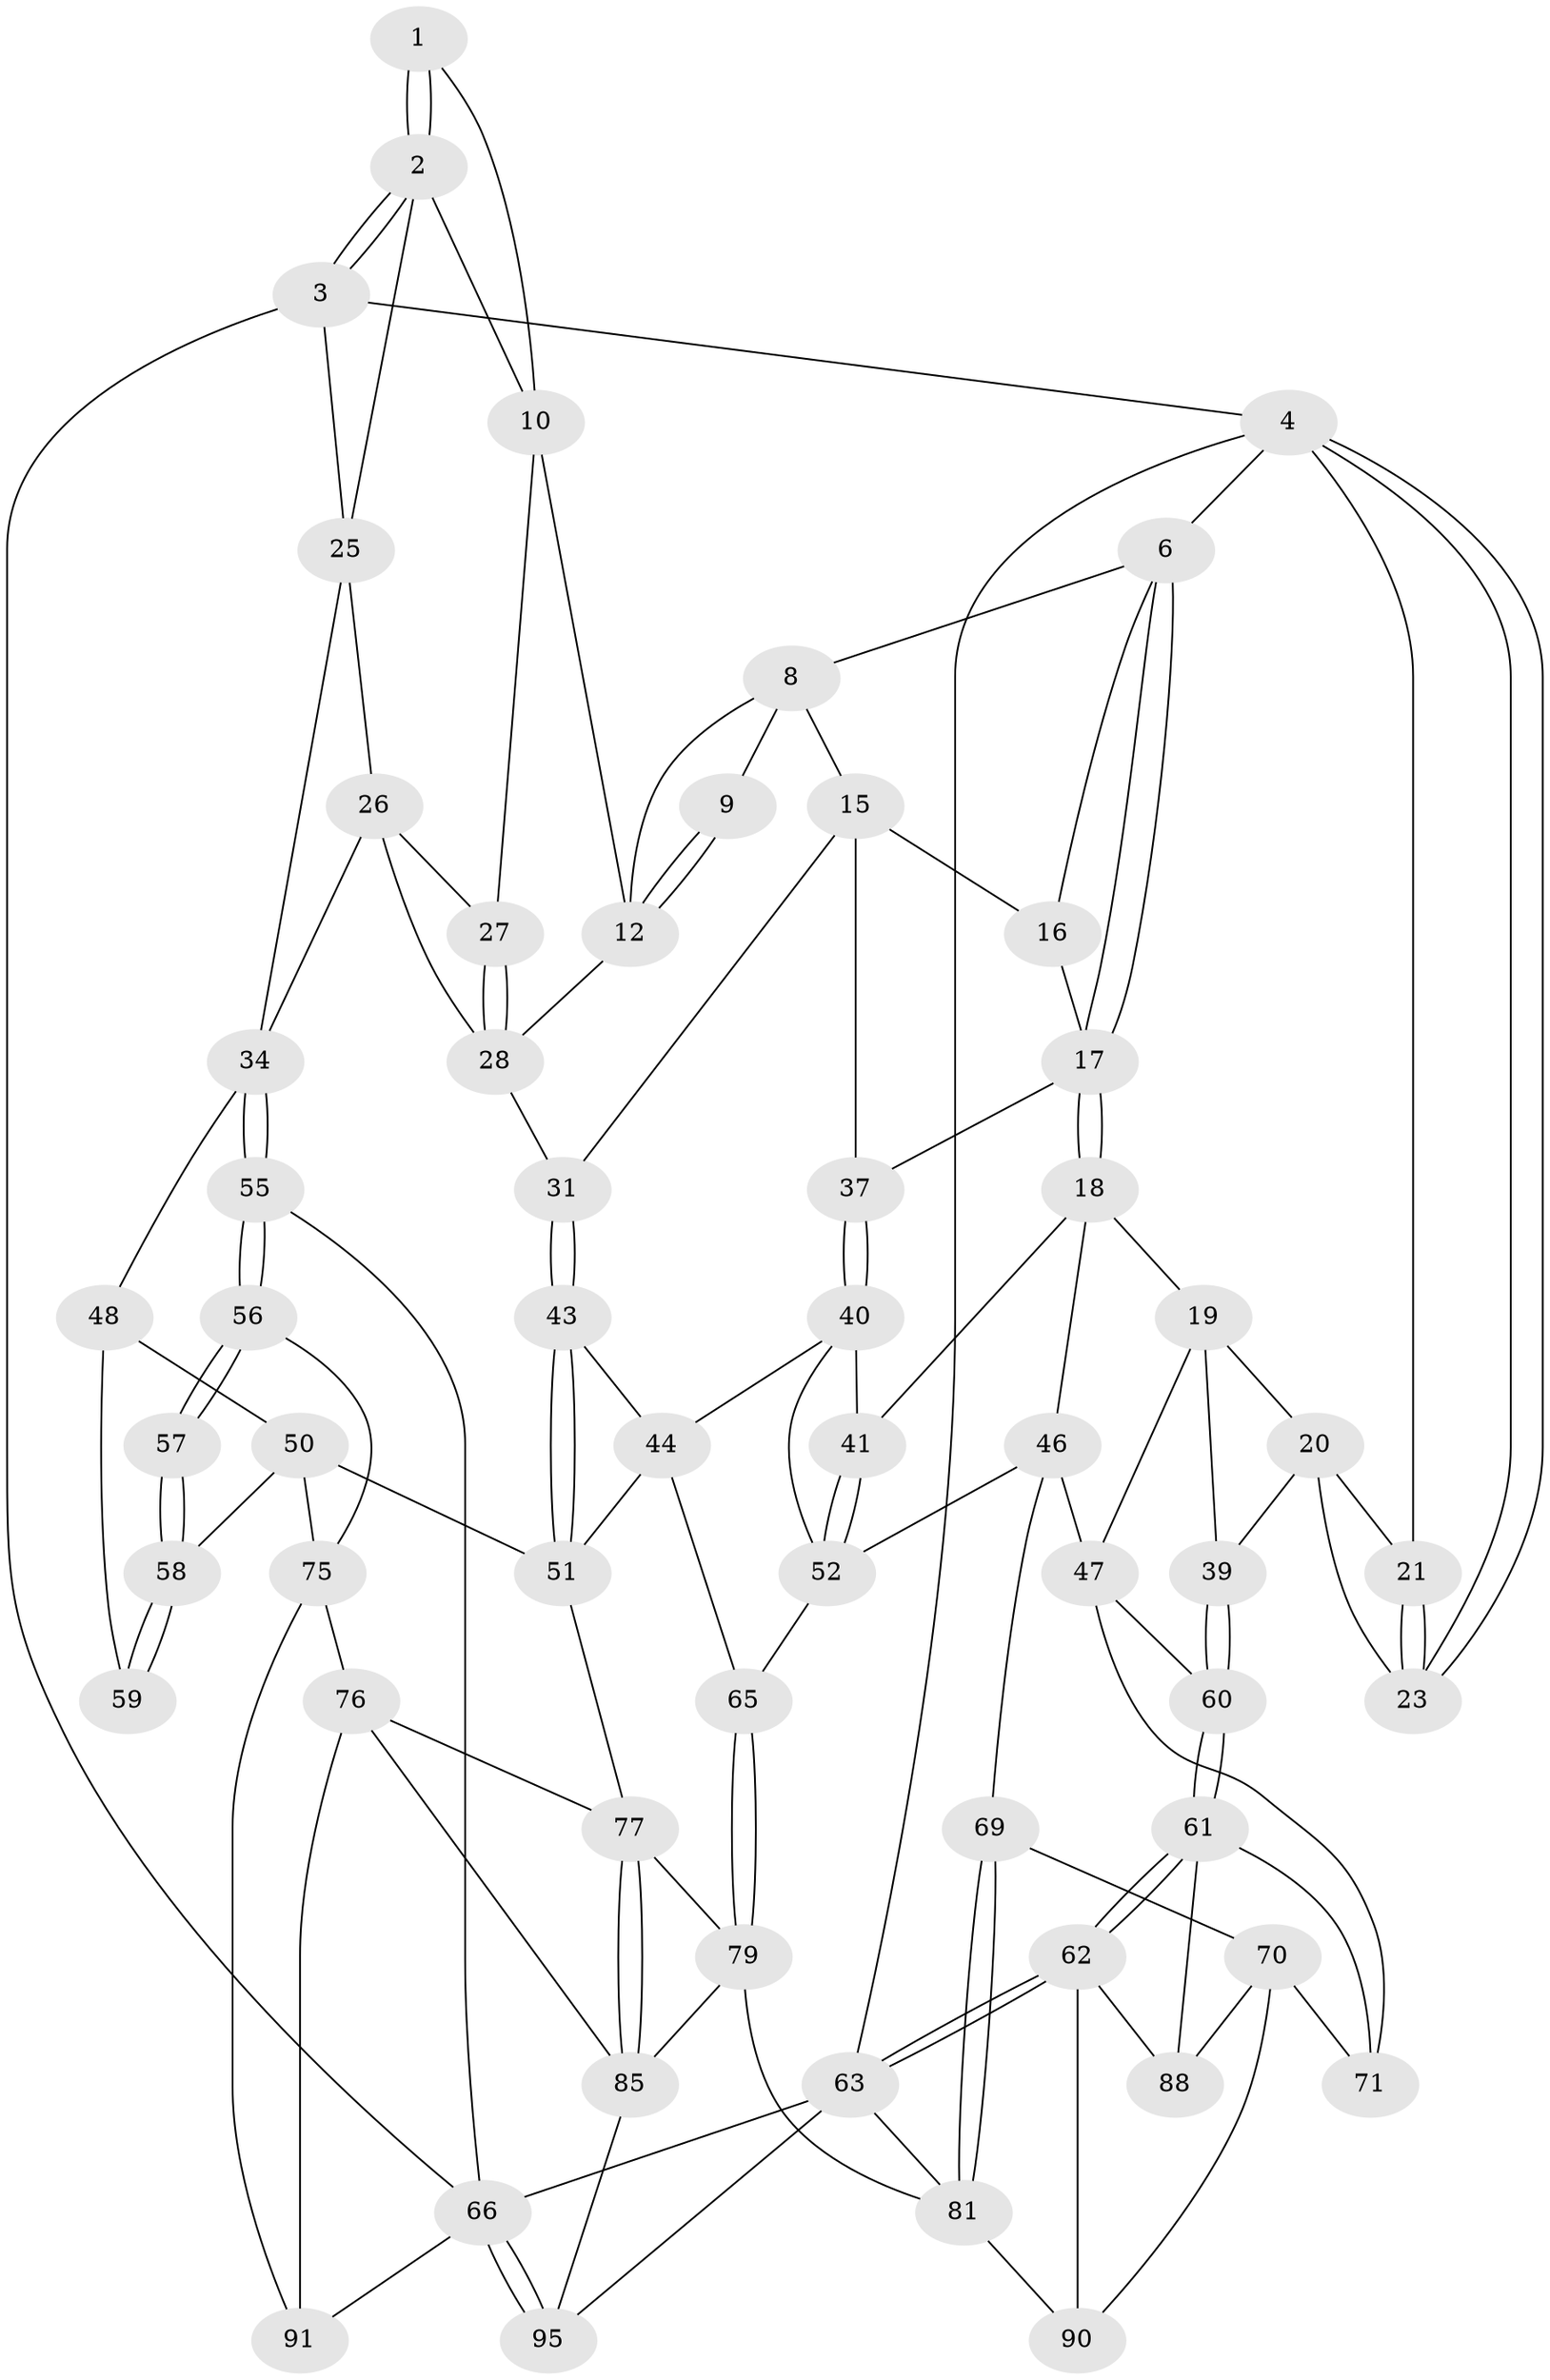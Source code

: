 // Generated by graph-tools (version 1.1) at 2025/24/03/03/25 07:24:36]
// undirected, 59 vertices, 130 edges
graph export_dot {
graph [start="1"]
  node [color=gray90,style=filled];
  1 [pos="+0.8528358980969173+0"];
  2 [pos="+1+0",super="+24"];
  3 [pos="+1+0"];
  4 [pos="+0+0",super="+5"];
  6 [pos="+0.35190758641670417+0",super="+7"];
  8 [pos="+0.5366326482840533+0",super="+14"];
  9 [pos="+0.6359743718683021+0"];
  10 [pos="+0.8273512283758443+0.11118370601790847",super="+11"];
  12 [pos="+0.7292486769311494+0.08235282473218317",super="+13"];
  15 [pos="+0.5738700273619626+0.16990474966585462",super="+32"];
  16 [pos="+0.5207772901197868+0.17913167486590809"];
  17 [pos="+0.33389990059197466+0.1986997229028876",super="+22"];
  18 [pos="+0.32861387735621855+0.20426718803319308",super="+42"];
  19 [pos="+0.1851551852499913+0.20563786572493395",super="+38"];
  20 [pos="+0.11191280418147906+0.15520074727332175",super="+36"];
  21 [pos="+0.0938631107792934+0.06207842513925585"];
  23 [pos="+0+0"];
  25 [pos="+0.9963614415347405+0.16612102180680896",super="+29"];
  26 [pos="+0.8911554301778466+0.22683365507474432",super="+33"];
  27 [pos="+0.8097495483949987+0.15846638958321396"];
  28 [pos="+0.7660520350577432+0.25270488991297707",super="+30"];
  31 [pos="+0.731143278026164+0.3324965968441865"];
  34 [pos="+1+0.3008973997774158",super="+35"];
  37 [pos="+0.5456041958666162+0.3443813403021826"];
  39 [pos="+0+0.383198618353943"];
  40 [pos="+0.5417172022505817+0.40815127133674595",super="+45"];
  41 [pos="+0.3839037395972808+0.3265270438150686"];
  43 [pos="+0.7251672600585863+0.43590960010438917"];
  44 [pos="+0.5816688838350929+0.4524478969619264",super="+64"];
  46 [pos="+0.2859420551937947+0.44271621541041184",super="+54"];
  47 [pos="+0.09657968767728942+0.45196115187294905",super="+68"];
  48 [pos="+0.9350866325091484+0.39374474645079505",super="+49"];
  50 [pos="+0.7775800329882844+0.5051450531987745",super="+74"];
  51 [pos="+0.7732679711262919+0.5019002740732111",super="+72"];
  52 [pos="+0.47542274613295366+0.4609727792850886",super="+53"];
  55 [pos="+1+0.5744160590886772"];
  56 [pos="+1+0.5819087487352327",super="+83"];
  57 [pos="+1+0.5771662427682143",super="+82"];
  58 [pos="+1+0.5695809651688837",super="+73"];
  59 [pos="+0.9581713886694564+0.49537921182197686"];
  60 [pos="+0+0.5782716681283929"];
  61 [pos="+0+0.8650264411121286",super="+86"];
  62 [pos="+0+1",super="+92"];
  63 [pos="+0+1",super="+96"];
  65 [pos="+0.40375900485824223+0.5608138185159207"];
  66 [pos="+1+1",super="+67"];
  69 [pos="+0.3049297285677106+0.5738649636516472"];
  70 [pos="+0.19292680226943387+0.669366526845436",super="+87"];
  71 [pos="+0.13585180557740092+0.6564587192057789"];
  75 [pos="+0.7325965952966209+0.6995922742429207",super="+84"];
  76 [pos="+0.6874528025083014+0.7364862222002234",super="+93"];
  77 [pos="+0.6117735584384063+0.739452024166379",super="+78"];
  79 [pos="+0.43806720906942154+0.6687260548621724",super="+80"];
  81 [pos="+0.39578673028467165+0.7855587107813369",super="+89"];
  85 [pos="+0.5953599154382359+0.7612406918090303",super="+94"];
  88 [pos="+0.08996253161388229+0.7866237984828959"];
  90 [pos="+0.28002018140412854+0.8519752181971091"];
  91 [pos="+0.9321998782942756+0.867027817002449"];
  95 [pos="+0.5645306648401103+1"];
  1 -- 2;
  1 -- 2;
  1 -- 10;
  2 -- 3;
  2 -- 3;
  2 -- 25;
  2 -- 10;
  3 -- 4;
  3 -- 66;
  3 -- 25;
  4 -- 23;
  4 -- 23;
  4 -- 63;
  4 -- 21;
  4 -- 6;
  6 -- 17;
  6 -- 17;
  6 -- 8;
  6 -- 16;
  8 -- 9;
  8 -- 12;
  8 -- 15;
  9 -- 12;
  9 -- 12;
  10 -- 27;
  10 -- 12;
  12 -- 28;
  15 -- 16;
  15 -- 31;
  15 -- 37;
  16 -- 17;
  17 -- 18;
  17 -- 18;
  17 -- 37;
  18 -- 19;
  18 -- 41;
  18 -- 46;
  19 -- 20;
  19 -- 39;
  19 -- 47;
  20 -- 21;
  20 -- 39;
  20 -- 23;
  21 -- 23;
  21 -- 23;
  25 -- 26;
  25 -- 34;
  26 -- 27;
  26 -- 28;
  26 -- 34;
  27 -- 28;
  27 -- 28;
  28 -- 31;
  31 -- 43;
  31 -- 43;
  34 -- 55;
  34 -- 55;
  34 -- 48;
  37 -- 40;
  37 -- 40;
  39 -- 60;
  39 -- 60;
  40 -- 41;
  40 -- 44;
  40 -- 52;
  41 -- 52;
  41 -- 52;
  43 -- 44;
  43 -- 51;
  43 -- 51;
  44 -- 65;
  44 -- 51;
  46 -- 47;
  46 -- 52;
  46 -- 69;
  47 -- 60;
  47 -- 71;
  48 -- 59 [weight=2];
  48 -- 50;
  50 -- 51;
  50 -- 75;
  50 -- 58;
  51 -- 77;
  52 -- 65;
  55 -- 56;
  55 -- 56;
  55 -- 66;
  56 -- 57 [weight=2];
  56 -- 57;
  56 -- 75;
  57 -- 58 [weight=2];
  57 -- 58;
  58 -- 59;
  58 -- 59;
  60 -- 61;
  60 -- 61;
  61 -- 62;
  61 -- 62;
  61 -- 88;
  61 -- 71;
  62 -- 63;
  62 -- 63;
  62 -- 88;
  62 -- 90;
  63 -- 66;
  63 -- 95;
  63 -- 81;
  65 -- 79;
  65 -- 79;
  66 -- 95;
  66 -- 95;
  66 -- 91;
  69 -- 70;
  69 -- 81;
  69 -- 81;
  70 -- 71;
  70 -- 88;
  70 -- 90;
  75 -- 76;
  75 -- 91;
  76 -- 77;
  76 -- 91;
  76 -- 85;
  77 -- 85;
  77 -- 85;
  77 -- 79;
  79 -- 81;
  79 -- 85;
  81 -- 90;
  85 -- 95;
}
